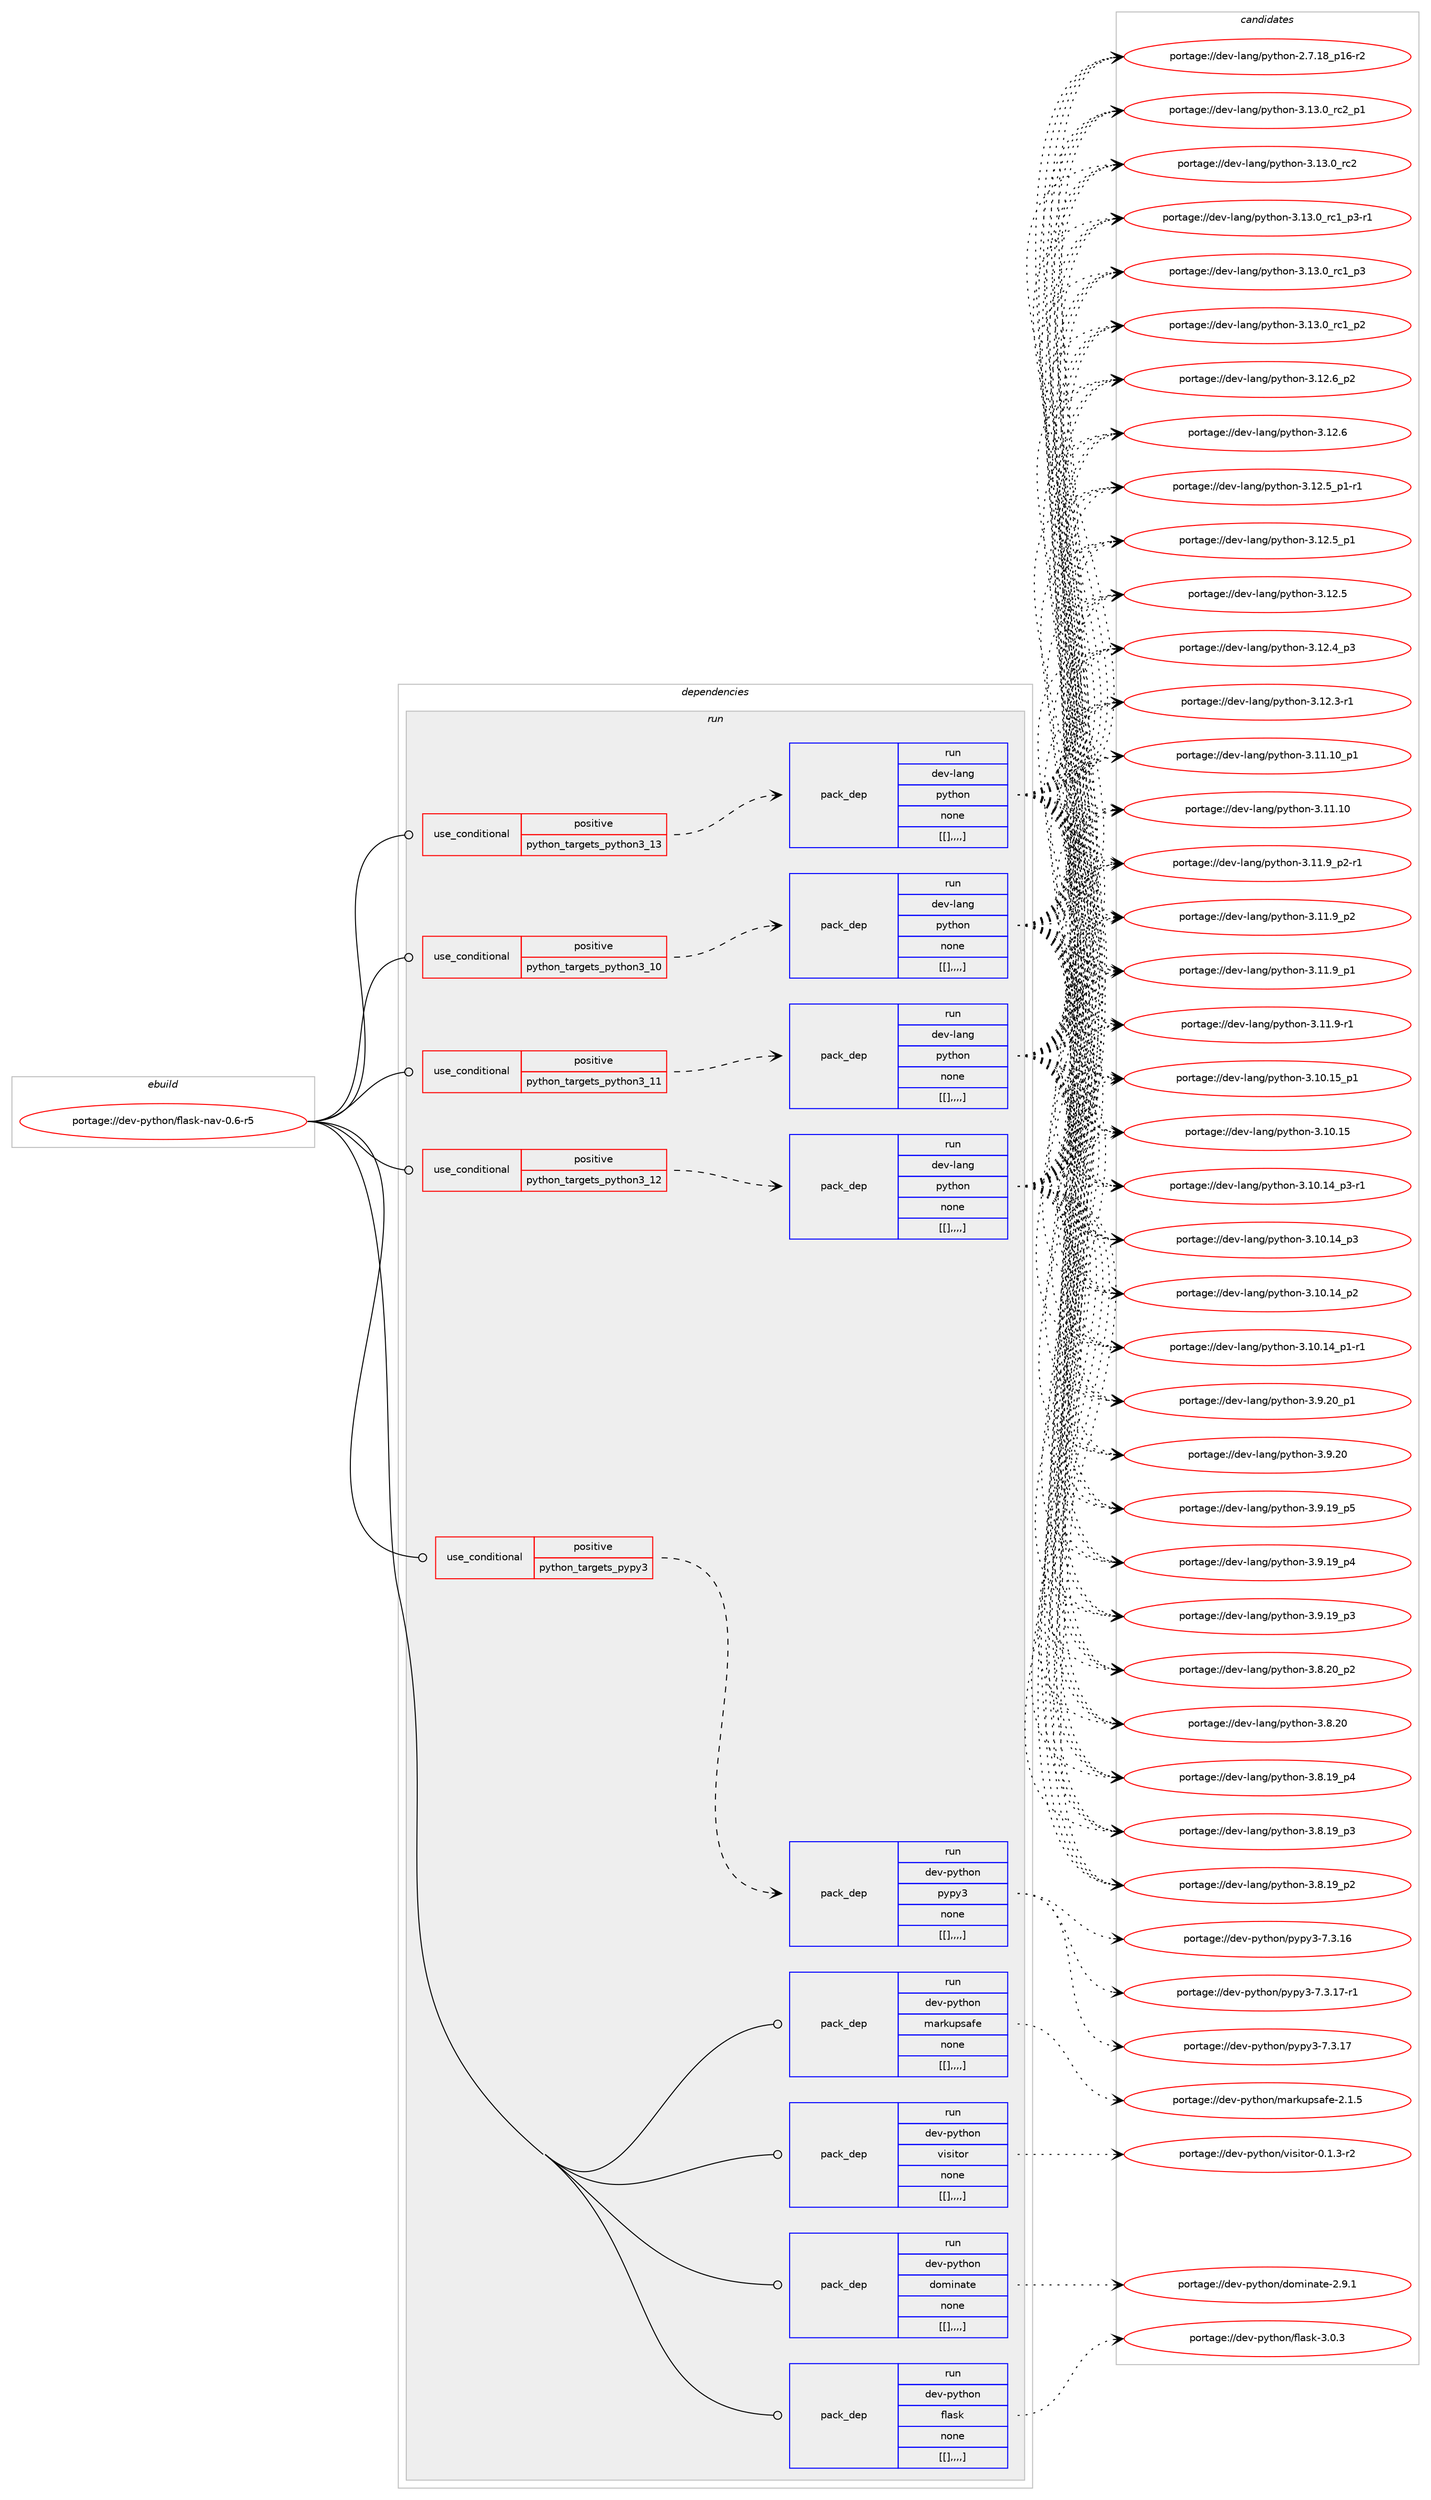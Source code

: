 digraph prolog {

# *************
# Graph options
# *************

newrank=true;
concentrate=true;
compound=true;
graph [rankdir=LR,fontname=Helvetica,fontsize=10,ranksep=1.5];#, ranksep=2.5, nodesep=0.2];
edge  [arrowhead=vee];
node  [fontname=Helvetica,fontsize=10];

# **********
# The ebuild
# **********

subgraph cluster_leftcol {
color=gray;
label=<<i>ebuild</i>>;
id [label="portage://dev-python/flask-nav-0.6-r5", color=red, width=4, href="../dev-python/flask-nav-0.6-r5.svg"];
}

# ****************
# The dependencies
# ****************

subgraph cluster_midcol {
color=gray;
label=<<i>dependencies</i>>;
subgraph cluster_compile {
fillcolor="#eeeeee";
style=filled;
label=<<i>compile</i>>;
}
subgraph cluster_compileandrun {
fillcolor="#eeeeee";
style=filled;
label=<<i>compile and run</i>>;
}
subgraph cluster_run {
fillcolor="#eeeeee";
style=filled;
label=<<i>run</i>>;
subgraph cond33978 {
dependency148206 [label=<<TABLE BORDER="0" CELLBORDER="1" CELLSPACING="0" CELLPADDING="4"><TR><TD ROWSPAN="3" CELLPADDING="10">use_conditional</TD></TR><TR><TD>positive</TD></TR><TR><TD>python_targets_pypy3</TD></TR></TABLE>>, shape=none, color=red];
subgraph pack113014 {
dependency148207 [label=<<TABLE BORDER="0" CELLBORDER="1" CELLSPACING="0" CELLPADDING="4" WIDTH="220"><TR><TD ROWSPAN="6" CELLPADDING="30">pack_dep</TD></TR><TR><TD WIDTH="110">run</TD></TR><TR><TD>dev-python</TD></TR><TR><TD>pypy3</TD></TR><TR><TD>none</TD></TR><TR><TD>[[],,,,]</TD></TR></TABLE>>, shape=none, color=blue];
}
dependency148206:e -> dependency148207:w [weight=20,style="dashed",arrowhead="vee"];
}
id:e -> dependency148206:w [weight=20,style="solid",arrowhead="odot"];
subgraph cond33979 {
dependency148208 [label=<<TABLE BORDER="0" CELLBORDER="1" CELLSPACING="0" CELLPADDING="4"><TR><TD ROWSPAN="3" CELLPADDING="10">use_conditional</TD></TR><TR><TD>positive</TD></TR><TR><TD>python_targets_python3_10</TD></TR></TABLE>>, shape=none, color=red];
subgraph pack113015 {
dependency148209 [label=<<TABLE BORDER="0" CELLBORDER="1" CELLSPACING="0" CELLPADDING="4" WIDTH="220"><TR><TD ROWSPAN="6" CELLPADDING="30">pack_dep</TD></TR><TR><TD WIDTH="110">run</TD></TR><TR><TD>dev-lang</TD></TR><TR><TD>python</TD></TR><TR><TD>none</TD></TR><TR><TD>[[],,,,]</TD></TR></TABLE>>, shape=none, color=blue];
}
dependency148208:e -> dependency148209:w [weight=20,style="dashed",arrowhead="vee"];
}
id:e -> dependency148208:w [weight=20,style="solid",arrowhead="odot"];
subgraph cond33980 {
dependency148210 [label=<<TABLE BORDER="0" CELLBORDER="1" CELLSPACING="0" CELLPADDING="4"><TR><TD ROWSPAN="3" CELLPADDING="10">use_conditional</TD></TR><TR><TD>positive</TD></TR><TR><TD>python_targets_python3_11</TD></TR></TABLE>>, shape=none, color=red];
subgraph pack113016 {
dependency148211 [label=<<TABLE BORDER="0" CELLBORDER="1" CELLSPACING="0" CELLPADDING="4" WIDTH="220"><TR><TD ROWSPAN="6" CELLPADDING="30">pack_dep</TD></TR><TR><TD WIDTH="110">run</TD></TR><TR><TD>dev-lang</TD></TR><TR><TD>python</TD></TR><TR><TD>none</TD></TR><TR><TD>[[],,,,]</TD></TR></TABLE>>, shape=none, color=blue];
}
dependency148210:e -> dependency148211:w [weight=20,style="dashed",arrowhead="vee"];
}
id:e -> dependency148210:w [weight=20,style="solid",arrowhead="odot"];
subgraph cond33981 {
dependency148212 [label=<<TABLE BORDER="0" CELLBORDER="1" CELLSPACING="0" CELLPADDING="4"><TR><TD ROWSPAN="3" CELLPADDING="10">use_conditional</TD></TR><TR><TD>positive</TD></TR><TR><TD>python_targets_python3_12</TD></TR></TABLE>>, shape=none, color=red];
subgraph pack113017 {
dependency148213 [label=<<TABLE BORDER="0" CELLBORDER="1" CELLSPACING="0" CELLPADDING="4" WIDTH="220"><TR><TD ROWSPAN="6" CELLPADDING="30">pack_dep</TD></TR><TR><TD WIDTH="110">run</TD></TR><TR><TD>dev-lang</TD></TR><TR><TD>python</TD></TR><TR><TD>none</TD></TR><TR><TD>[[],,,,]</TD></TR></TABLE>>, shape=none, color=blue];
}
dependency148212:e -> dependency148213:w [weight=20,style="dashed",arrowhead="vee"];
}
id:e -> dependency148212:w [weight=20,style="solid",arrowhead="odot"];
subgraph cond33982 {
dependency148214 [label=<<TABLE BORDER="0" CELLBORDER="1" CELLSPACING="0" CELLPADDING="4"><TR><TD ROWSPAN="3" CELLPADDING="10">use_conditional</TD></TR><TR><TD>positive</TD></TR><TR><TD>python_targets_python3_13</TD></TR></TABLE>>, shape=none, color=red];
subgraph pack113018 {
dependency148215 [label=<<TABLE BORDER="0" CELLBORDER="1" CELLSPACING="0" CELLPADDING="4" WIDTH="220"><TR><TD ROWSPAN="6" CELLPADDING="30">pack_dep</TD></TR><TR><TD WIDTH="110">run</TD></TR><TR><TD>dev-lang</TD></TR><TR><TD>python</TD></TR><TR><TD>none</TD></TR><TR><TD>[[],,,,]</TD></TR></TABLE>>, shape=none, color=blue];
}
dependency148214:e -> dependency148215:w [weight=20,style="dashed",arrowhead="vee"];
}
id:e -> dependency148214:w [weight=20,style="solid",arrowhead="odot"];
subgraph pack113019 {
dependency148216 [label=<<TABLE BORDER="0" CELLBORDER="1" CELLSPACING="0" CELLPADDING="4" WIDTH="220"><TR><TD ROWSPAN="6" CELLPADDING="30">pack_dep</TD></TR><TR><TD WIDTH="110">run</TD></TR><TR><TD>dev-python</TD></TR><TR><TD>dominate</TD></TR><TR><TD>none</TD></TR><TR><TD>[[],,,,]</TD></TR></TABLE>>, shape=none, color=blue];
}
id:e -> dependency148216:w [weight=20,style="solid",arrowhead="odot"];
subgraph pack113020 {
dependency148217 [label=<<TABLE BORDER="0" CELLBORDER="1" CELLSPACING="0" CELLPADDING="4" WIDTH="220"><TR><TD ROWSPAN="6" CELLPADDING="30">pack_dep</TD></TR><TR><TD WIDTH="110">run</TD></TR><TR><TD>dev-python</TD></TR><TR><TD>flask</TD></TR><TR><TD>none</TD></TR><TR><TD>[[],,,,]</TD></TR></TABLE>>, shape=none, color=blue];
}
id:e -> dependency148217:w [weight=20,style="solid",arrowhead="odot"];
subgraph pack113021 {
dependency148218 [label=<<TABLE BORDER="0" CELLBORDER="1" CELLSPACING="0" CELLPADDING="4" WIDTH="220"><TR><TD ROWSPAN="6" CELLPADDING="30">pack_dep</TD></TR><TR><TD WIDTH="110">run</TD></TR><TR><TD>dev-python</TD></TR><TR><TD>markupsafe</TD></TR><TR><TD>none</TD></TR><TR><TD>[[],,,,]</TD></TR></TABLE>>, shape=none, color=blue];
}
id:e -> dependency148218:w [weight=20,style="solid",arrowhead="odot"];
subgraph pack113022 {
dependency148219 [label=<<TABLE BORDER="0" CELLBORDER="1" CELLSPACING="0" CELLPADDING="4" WIDTH="220"><TR><TD ROWSPAN="6" CELLPADDING="30">pack_dep</TD></TR><TR><TD WIDTH="110">run</TD></TR><TR><TD>dev-python</TD></TR><TR><TD>visitor</TD></TR><TR><TD>none</TD></TR><TR><TD>[[],,,,]</TD></TR></TABLE>>, shape=none, color=blue];
}
id:e -> dependency148219:w [weight=20,style="solid",arrowhead="odot"];
}
}

# **************
# The candidates
# **************

subgraph cluster_choices {
rank=same;
color=gray;
label=<<i>candidates</i>>;

subgraph choice113014 {
color=black;
nodesep=1;
choice100101118451121211161041111104711212111212151455546514649554511449 [label="portage://dev-python/pypy3-7.3.17-r1", color=red, width=4,href="../dev-python/pypy3-7.3.17-r1.svg"];
choice10010111845112121116104111110471121211121215145554651464955 [label="portage://dev-python/pypy3-7.3.17", color=red, width=4,href="../dev-python/pypy3-7.3.17.svg"];
choice10010111845112121116104111110471121211121215145554651464954 [label="portage://dev-python/pypy3-7.3.16", color=red, width=4,href="../dev-python/pypy3-7.3.16.svg"];
dependency148207:e -> choice100101118451121211161041111104711212111212151455546514649554511449:w [style=dotted,weight="100"];
dependency148207:e -> choice10010111845112121116104111110471121211121215145554651464955:w [style=dotted,weight="100"];
dependency148207:e -> choice10010111845112121116104111110471121211121215145554651464954:w [style=dotted,weight="100"];
}
subgraph choice113015 {
color=black;
nodesep=1;
choice100101118451089711010347112121116104111110455146495146489511499509511249 [label="portage://dev-lang/python-3.13.0_rc2_p1", color=red, width=4,href="../dev-lang/python-3.13.0_rc2_p1.svg"];
choice10010111845108971101034711212111610411111045514649514648951149950 [label="portage://dev-lang/python-3.13.0_rc2", color=red, width=4,href="../dev-lang/python-3.13.0_rc2.svg"];
choice1001011184510897110103471121211161041111104551464951464895114994995112514511449 [label="portage://dev-lang/python-3.13.0_rc1_p3-r1", color=red, width=4,href="../dev-lang/python-3.13.0_rc1_p3-r1.svg"];
choice100101118451089711010347112121116104111110455146495146489511499499511251 [label="portage://dev-lang/python-3.13.0_rc1_p3", color=red, width=4,href="../dev-lang/python-3.13.0_rc1_p3.svg"];
choice100101118451089711010347112121116104111110455146495146489511499499511250 [label="portage://dev-lang/python-3.13.0_rc1_p2", color=red, width=4,href="../dev-lang/python-3.13.0_rc1_p2.svg"];
choice100101118451089711010347112121116104111110455146495046549511250 [label="portage://dev-lang/python-3.12.6_p2", color=red, width=4,href="../dev-lang/python-3.12.6_p2.svg"];
choice10010111845108971101034711212111610411111045514649504654 [label="portage://dev-lang/python-3.12.6", color=red, width=4,href="../dev-lang/python-3.12.6.svg"];
choice1001011184510897110103471121211161041111104551464950465395112494511449 [label="portage://dev-lang/python-3.12.5_p1-r1", color=red, width=4,href="../dev-lang/python-3.12.5_p1-r1.svg"];
choice100101118451089711010347112121116104111110455146495046539511249 [label="portage://dev-lang/python-3.12.5_p1", color=red, width=4,href="../dev-lang/python-3.12.5_p1.svg"];
choice10010111845108971101034711212111610411111045514649504653 [label="portage://dev-lang/python-3.12.5", color=red, width=4,href="../dev-lang/python-3.12.5.svg"];
choice100101118451089711010347112121116104111110455146495046529511251 [label="portage://dev-lang/python-3.12.4_p3", color=red, width=4,href="../dev-lang/python-3.12.4_p3.svg"];
choice100101118451089711010347112121116104111110455146495046514511449 [label="portage://dev-lang/python-3.12.3-r1", color=red, width=4,href="../dev-lang/python-3.12.3-r1.svg"];
choice10010111845108971101034711212111610411111045514649494649489511249 [label="portage://dev-lang/python-3.11.10_p1", color=red, width=4,href="../dev-lang/python-3.11.10_p1.svg"];
choice1001011184510897110103471121211161041111104551464949464948 [label="portage://dev-lang/python-3.11.10", color=red, width=4,href="../dev-lang/python-3.11.10.svg"];
choice1001011184510897110103471121211161041111104551464949465795112504511449 [label="portage://dev-lang/python-3.11.9_p2-r1", color=red, width=4,href="../dev-lang/python-3.11.9_p2-r1.svg"];
choice100101118451089711010347112121116104111110455146494946579511250 [label="portage://dev-lang/python-3.11.9_p2", color=red, width=4,href="../dev-lang/python-3.11.9_p2.svg"];
choice100101118451089711010347112121116104111110455146494946579511249 [label="portage://dev-lang/python-3.11.9_p1", color=red, width=4,href="../dev-lang/python-3.11.9_p1.svg"];
choice100101118451089711010347112121116104111110455146494946574511449 [label="portage://dev-lang/python-3.11.9-r1", color=red, width=4,href="../dev-lang/python-3.11.9-r1.svg"];
choice10010111845108971101034711212111610411111045514649484649539511249 [label="portage://dev-lang/python-3.10.15_p1", color=red, width=4,href="../dev-lang/python-3.10.15_p1.svg"];
choice1001011184510897110103471121211161041111104551464948464953 [label="portage://dev-lang/python-3.10.15", color=red, width=4,href="../dev-lang/python-3.10.15.svg"];
choice100101118451089711010347112121116104111110455146494846495295112514511449 [label="portage://dev-lang/python-3.10.14_p3-r1", color=red, width=4,href="../dev-lang/python-3.10.14_p3-r1.svg"];
choice10010111845108971101034711212111610411111045514649484649529511251 [label="portage://dev-lang/python-3.10.14_p3", color=red, width=4,href="../dev-lang/python-3.10.14_p3.svg"];
choice10010111845108971101034711212111610411111045514649484649529511250 [label="portage://dev-lang/python-3.10.14_p2", color=red, width=4,href="../dev-lang/python-3.10.14_p2.svg"];
choice100101118451089711010347112121116104111110455146494846495295112494511449 [label="portage://dev-lang/python-3.10.14_p1-r1", color=red, width=4,href="../dev-lang/python-3.10.14_p1-r1.svg"];
choice100101118451089711010347112121116104111110455146574650489511249 [label="portage://dev-lang/python-3.9.20_p1", color=red, width=4,href="../dev-lang/python-3.9.20_p1.svg"];
choice10010111845108971101034711212111610411111045514657465048 [label="portage://dev-lang/python-3.9.20", color=red, width=4,href="../dev-lang/python-3.9.20.svg"];
choice100101118451089711010347112121116104111110455146574649579511253 [label="portage://dev-lang/python-3.9.19_p5", color=red, width=4,href="../dev-lang/python-3.9.19_p5.svg"];
choice100101118451089711010347112121116104111110455146574649579511252 [label="portage://dev-lang/python-3.9.19_p4", color=red, width=4,href="../dev-lang/python-3.9.19_p4.svg"];
choice100101118451089711010347112121116104111110455146574649579511251 [label="portage://dev-lang/python-3.9.19_p3", color=red, width=4,href="../dev-lang/python-3.9.19_p3.svg"];
choice100101118451089711010347112121116104111110455146564650489511250 [label="portage://dev-lang/python-3.8.20_p2", color=red, width=4,href="../dev-lang/python-3.8.20_p2.svg"];
choice10010111845108971101034711212111610411111045514656465048 [label="portage://dev-lang/python-3.8.20", color=red, width=4,href="../dev-lang/python-3.8.20.svg"];
choice100101118451089711010347112121116104111110455146564649579511252 [label="portage://dev-lang/python-3.8.19_p4", color=red, width=4,href="../dev-lang/python-3.8.19_p4.svg"];
choice100101118451089711010347112121116104111110455146564649579511251 [label="portage://dev-lang/python-3.8.19_p3", color=red, width=4,href="../dev-lang/python-3.8.19_p3.svg"];
choice100101118451089711010347112121116104111110455146564649579511250 [label="portage://dev-lang/python-3.8.19_p2", color=red, width=4,href="../dev-lang/python-3.8.19_p2.svg"];
choice100101118451089711010347112121116104111110455046554649569511249544511450 [label="portage://dev-lang/python-2.7.18_p16-r2", color=red, width=4,href="../dev-lang/python-2.7.18_p16-r2.svg"];
dependency148209:e -> choice100101118451089711010347112121116104111110455146495146489511499509511249:w [style=dotted,weight="100"];
dependency148209:e -> choice10010111845108971101034711212111610411111045514649514648951149950:w [style=dotted,weight="100"];
dependency148209:e -> choice1001011184510897110103471121211161041111104551464951464895114994995112514511449:w [style=dotted,weight="100"];
dependency148209:e -> choice100101118451089711010347112121116104111110455146495146489511499499511251:w [style=dotted,weight="100"];
dependency148209:e -> choice100101118451089711010347112121116104111110455146495146489511499499511250:w [style=dotted,weight="100"];
dependency148209:e -> choice100101118451089711010347112121116104111110455146495046549511250:w [style=dotted,weight="100"];
dependency148209:e -> choice10010111845108971101034711212111610411111045514649504654:w [style=dotted,weight="100"];
dependency148209:e -> choice1001011184510897110103471121211161041111104551464950465395112494511449:w [style=dotted,weight="100"];
dependency148209:e -> choice100101118451089711010347112121116104111110455146495046539511249:w [style=dotted,weight="100"];
dependency148209:e -> choice10010111845108971101034711212111610411111045514649504653:w [style=dotted,weight="100"];
dependency148209:e -> choice100101118451089711010347112121116104111110455146495046529511251:w [style=dotted,weight="100"];
dependency148209:e -> choice100101118451089711010347112121116104111110455146495046514511449:w [style=dotted,weight="100"];
dependency148209:e -> choice10010111845108971101034711212111610411111045514649494649489511249:w [style=dotted,weight="100"];
dependency148209:e -> choice1001011184510897110103471121211161041111104551464949464948:w [style=dotted,weight="100"];
dependency148209:e -> choice1001011184510897110103471121211161041111104551464949465795112504511449:w [style=dotted,weight="100"];
dependency148209:e -> choice100101118451089711010347112121116104111110455146494946579511250:w [style=dotted,weight="100"];
dependency148209:e -> choice100101118451089711010347112121116104111110455146494946579511249:w [style=dotted,weight="100"];
dependency148209:e -> choice100101118451089711010347112121116104111110455146494946574511449:w [style=dotted,weight="100"];
dependency148209:e -> choice10010111845108971101034711212111610411111045514649484649539511249:w [style=dotted,weight="100"];
dependency148209:e -> choice1001011184510897110103471121211161041111104551464948464953:w [style=dotted,weight="100"];
dependency148209:e -> choice100101118451089711010347112121116104111110455146494846495295112514511449:w [style=dotted,weight="100"];
dependency148209:e -> choice10010111845108971101034711212111610411111045514649484649529511251:w [style=dotted,weight="100"];
dependency148209:e -> choice10010111845108971101034711212111610411111045514649484649529511250:w [style=dotted,weight="100"];
dependency148209:e -> choice100101118451089711010347112121116104111110455146494846495295112494511449:w [style=dotted,weight="100"];
dependency148209:e -> choice100101118451089711010347112121116104111110455146574650489511249:w [style=dotted,weight="100"];
dependency148209:e -> choice10010111845108971101034711212111610411111045514657465048:w [style=dotted,weight="100"];
dependency148209:e -> choice100101118451089711010347112121116104111110455146574649579511253:w [style=dotted,weight="100"];
dependency148209:e -> choice100101118451089711010347112121116104111110455146574649579511252:w [style=dotted,weight="100"];
dependency148209:e -> choice100101118451089711010347112121116104111110455146574649579511251:w [style=dotted,weight="100"];
dependency148209:e -> choice100101118451089711010347112121116104111110455146564650489511250:w [style=dotted,weight="100"];
dependency148209:e -> choice10010111845108971101034711212111610411111045514656465048:w [style=dotted,weight="100"];
dependency148209:e -> choice100101118451089711010347112121116104111110455146564649579511252:w [style=dotted,weight="100"];
dependency148209:e -> choice100101118451089711010347112121116104111110455146564649579511251:w [style=dotted,weight="100"];
dependency148209:e -> choice100101118451089711010347112121116104111110455146564649579511250:w [style=dotted,weight="100"];
dependency148209:e -> choice100101118451089711010347112121116104111110455046554649569511249544511450:w [style=dotted,weight="100"];
}
subgraph choice113016 {
color=black;
nodesep=1;
choice100101118451089711010347112121116104111110455146495146489511499509511249 [label="portage://dev-lang/python-3.13.0_rc2_p1", color=red, width=4,href="../dev-lang/python-3.13.0_rc2_p1.svg"];
choice10010111845108971101034711212111610411111045514649514648951149950 [label="portage://dev-lang/python-3.13.0_rc2", color=red, width=4,href="../dev-lang/python-3.13.0_rc2.svg"];
choice1001011184510897110103471121211161041111104551464951464895114994995112514511449 [label="portage://dev-lang/python-3.13.0_rc1_p3-r1", color=red, width=4,href="../dev-lang/python-3.13.0_rc1_p3-r1.svg"];
choice100101118451089711010347112121116104111110455146495146489511499499511251 [label="portage://dev-lang/python-3.13.0_rc1_p3", color=red, width=4,href="../dev-lang/python-3.13.0_rc1_p3.svg"];
choice100101118451089711010347112121116104111110455146495146489511499499511250 [label="portage://dev-lang/python-3.13.0_rc1_p2", color=red, width=4,href="../dev-lang/python-3.13.0_rc1_p2.svg"];
choice100101118451089711010347112121116104111110455146495046549511250 [label="portage://dev-lang/python-3.12.6_p2", color=red, width=4,href="../dev-lang/python-3.12.6_p2.svg"];
choice10010111845108971101034711212111610411111045514649504654 [label="portage://dev-lang/python-3.12.6", color=red, width=4,href="../dev-lang/python-3.12.6.svg"];
choice1001011184510897110103471121211161041111104551464950465395112494511449 [label="portage://dev-lang/python-3.12.5_p1-r1", color=red, width=4,href="../dev-lang/python-3.12.5_p1-r1.svg"];
choice100101118451089711010347112121116104111110455146495046539511249 [label="portage://dev-lang/python-3.12.5_p1", color=red, width=4,href="../dev-lang/python-3.12.5_p1.svg"];
choice10010111845108971101034711212111610411111045514649504653 [label="portage://dev-lang/python-3.12.5", color=red, width=4,href="../dev-lang/python-3.12.5.svg"];
choice100101118451089711010347112121116104111110455146495046529511251 [label="portage://dev-lang/python-3.12.4_p3", color=red, width=4,href="../dev-lang/python-3.12.4_p3.svg"];
choice100101118451089711010347112121116104111110455146495046514511449 [label="portage://dev-lang/python-3.12.3-r1", color=red, width=4,href="../dev-lang/python-3.12.3-r1.svg"];
choice10010111845108971101034711212111610411111045514649494649489511249 [label="portage://dev-lang/python-3.11.10_p1", color=red, width=4,href="../dev-lang/python-3.11.10_p1.svg"];
choice1001011184510897110103471121211161041111104551464949464948 [label="portage://dev-lang/python-3.11.10", color=red, width=4,href="../dev-lang/python-3.11.10.svg"];
choice1001011184510897110103471121211161041111104551464949465795112504511449 [label="portage://dev-lang/python-3.11.9_p2-r1", color=red, width=4,href="../dev-lang/python-3.11.9_p2-r1.svg"];
choice100101118451089711010347112121116104111110455146494946579511250 [label="portage://dev-lang/python-3.11.9_p2", color=red, width=4,href="../dev-lang/python-3.11.9_p2.svg"];
choice100101118451089711010347112121116104111110455146494946579511249 [label="portage://dev-lang/python-3.11.9_p1", color=red, width=4,href="../dev-lang/python-3.11.9_p1.svg"];
choice100101118451089711010347112121116104111110455146494946574511449 [label="portage://dev-lang/python-3.11.9-r1", color=red, width=4,href="../dev-lang/python-3.11.9-r1.svg"];
choice10010111845108971101034711212111610411111045514649484649539511249 [label="portage://dev-lang/python-3.10.15_p1", color=red, width=4,href="../dev-lang/python-3.10.15_p1.svg"];
choice1001011184510897110103471121211161041111104551464948464953 [label="portage://dev-lang/python-3.10.15", color=red, width=4,href="../dev-lang/python-3.10.15.svg"];
choice100101118451089711010347112121116104111110455146494846495295112514511449 [label="portage://dev-lang/python-3.10.14_p3-r1", color=red, width=4,href="../dev-lang/python-3.10.14_p3-r1.svg"];
choice10010111845108971101034711212111610411111045514649484649529511251 [label="portage://dev-lang/python-3.10.14_p3", color=red, width=4,href="../dev-lang/python-3.10.14_p3.svg"];
choice10010111845108971101034711212111610411111045514649484649529511250 [label="portage://dev-lang/python-3.10.14_p2", color=red, width=4,href="../dev-lang/python-3.10.14_p2.svg"];
choice100101118451089711010347112121116104111110455146494846495295112494511449 [label="portage://dev-lang/python-3.10.14_p1-r1", color=red, width=4,href="../dev-lang/python-3.10.14_p1-r1.svg"];
choice100101118451089711010347112121116104111110455146574650489511249 [label="portage://dev-lang/python-3.9.20_p1", color=red, width=4,href="../dev-lang/python-3.9.20_p1.svg"];
choice10010111845108971101034711212111610411111045514657465048 [label="portage://dev-lang/python-3.9.20", color=red, width=4,href="../dev-lang/python-3.9.20.svg"];
choice100101118451089711010347112121116104111110455146574649579511253 [label="portage://dev-lang/python-3.9.19_p5", color=red, width=4,href="../dev-lang/python-3.9.19_p5.svg"];
choice100101118451089711010347112121116104111110455146574649579511252 [label="portage://dev-lang/python-3.9.19_p4", color=red, width=4,href="../dev-lang/python-3.9.19_p4.svg"];
choice100101118451089711010347112121116104111110455146574649579511251 [label="portage://dev-lang/python-3.9.19_p3", color=red, width=4,href="../dev-lang/python-3.9.19_p3.svg"];
choice100101118451089711010347112121116104111110455146564650489511250 [label="portage://dev-lang/python-3.8.20_p2", color=red, width=4,href="../dev-lang/python-3.8.20_p2.svg"];
choice10010111845108971101034711212111610411111045514656465048 [label="portage://dev-lang/python-3.8.20", color=red, width=4,href="../dev-lang/python-3.8.20.svg"];
choice100101118451089711010347112121116104111110455146564649579511252 [label="portage://dev-lang/python-3.8.19_p4", color=red, width=4,href="../dev-lang/python-3.8.19_p4.svg"];
choice100101118451089711010347112121116104111110455146564649579511251 [label="portage://dev-lang/python-3.8.19_p3", color=red, width=4,href="../dev-lang/python-3.8.19_p3.svg"];
choice100101118451089711010347112121116104111110455146564649579511250 [label="portage://dev-lang/python-3.8.19_p2", color=red, width=4,href="../dev-lang/python-3.8.19_p2.svg"];
choice100101118451089711010347112121116104111110455046554649569511249544511450 [label="portage://dev-lang/python-2.7.18_p16-r2", color=red, width=4,href="../dev-lang/python-2.7.18_p16-r2.svg"];
dependency148211:e -> choice100101118451089711010347112121116104111110455146495146489511499509511249:w [style=dotted,weight="100"];
dependency148211:e -> choice10010111845108971101034711212111610411111045514649514648951149950:w [style=dotted,weight="100"];
dependency148211:e -> choice1001011184510897110103471121211161041111104551464951464895114994995112514511449:w [style=dotted,weight="100"];
dependency148211:e -> choice100101118451089711010347112121116104111110455146495146489511499499511251:w [style=dotted,weight="100"];
dependency148211:e -> choice100101118451089711010347112121116104111110455146495146489511499499511250:w [style=dotted,weight="100"];
dependency148211:e -> choice100101118451089711010347112121116104111110455146495046549511250:w [style=dotted,weight="100"];
dependency148211:e -> choice10010111845108971101034711212111610411111045514649504654:w [style=dotted,weight="100"];
dependency148211:e -> choice1001011184510897110103471121211161041111104551464950465395112494511449:w [style=dotted,weight="100"];
dependency148211:e -> choice100101118451089711010347112121116104111110455146495046539511249:w [style=dotted,weight="100"];
dependency148211:e -> choice10010111845108971101034711212111610411111045514649504653:w [style=dotted,weight="100"];
dependency148211:e -> choice100101118451089711010347112121116104111110455146495046529511251:w [style=dotted,weight="100"];
dependency148211:e -> choice100101118451089711010347112121116104111110455146495046514511449:w [style=dotted,weight="100"];
dependency148211:e -> choice10010111845108971101034711212111610411111045514649494649489511249:w [style=dotted,weight="100"];
dependency148211:e -> choice1001011184510897110103471121211161041111104551464949464948:w [style=dotted,weight="100"];
dependency148211:e -> choice1001011184510897110103471121211161041111104551464949465795112504511449:w [style=dotted,weight="100"];
dependency148211:e -> choice100101118451089711010347112121116104111110455146494946579511250:w [style=dotted,weight="100"];
dependency148211:e -> choice100101118451089711010347112121116104111110455146494946579511249:w [style=dotted,weight="100"];
dependency148211:e -> choice100101118451089711010347112121116104111110455146494946574511449:w [style=dotted,weight="100"];
dependency148211:e -> choice10010111845108971101034711212111610411111045514649484649539511249:w [style=dotted,weight="100"];
dependency148211:e -> choice1001011184510897110103471121211161041111104551464948464953:w [style=dotted,weight="100"];
dependency148211:e -> choice100101118451089711010347112121116104111110455146494846495295112514511449:w [style=dotted,weight="100"];
dependency148211:e -> choice10010111845108971101034711212111610411111045514649484649529511251:w [style=dotted,weight="100"];
dependency148211:e -> choice10010111845108971101034711212111610411111045514649484649529511250:w [style=dotted,weight="100"];
dependency148211:e -> choice100101118451089711010347112121116104111110455146494846495295112494511449:w [style=dotted,weight="100"];
dependency148211:e -> choice100101118451089711010347112121116104111110455146574650489511249:w [style=dotted,weight="100"];
dependency148211:e -> choice10010111845108971101034711212111610411111045514657465048:w [style=dotted,weight="100"];
dependency148211:e -> choice100101118451089711010347112121116104111110455146574649579511253:w [style=dotted,weight="100"];
dependency148211:e -> choice100101118451089711010347112121116104111110455146574649579511252:w [style=dotted,weight="100"];
dependency148211:e -> choice100101118451089711010347112121116104111110455146574649579511251:w [style=dotted,weight="100"];
dependency148211:e -> choice100101118451089711010347112121116104111110455146564650489511250:w [style=dotted,weight="100"];
dependency148211:e -> choice10010111845108971101034711212111610411111045514656465048:w [style=dotted,weight="100"];
dependency148211:e -> choice100101118451089711010347112121116104111110455146564649579511252:w [style=dotted,weight="100"];
dependency148211:e -> choice100101118451089711010347112121116104111110455146564649579511251:w [style=dotted,weight="100"];
dependency148211:e -> choice100101118451089711010347112121116104111110455146564649579511250:w [style=dotted,weight="100"];
dependency148211:e -> choice100101118451089711010347112121116104111110455046554649569511249544511450:w [style=dotted,weight="100"];
}
subgraph choice113017 {
color=black;
nodesep=1;
choice100101118451089711010347112121116104111110455146495146489511499509511249 [label="portage://dev-lang/python-3.13.0_rc2_p1", color=red, width=4,href="../dev-lang/python-3.13.0_rc2_p1.svg"];
choice10010111845108971101034711212111610411111045514649514648951149950 [label="portage://dev-lang/python-3.13.0_rc2", color=red, width=4,href="../dev-lang/python-3.13.0_rc2.svg"];
choice1001011184510897110103471121211161041111104551464951464895114994995112514511449 [label="portage://dev-lang/python-3.13.0_rc1_p3-r1", color=red, width=4,href="../dev-lang/python-3.13.0_rc1_p3-r1.svg"];
choice100101118451089711010347112121116104111110455146495146489511499499511251 [label="portage://dev-lang/python-3.13.0_rc1_p3", color=red, width=4,href="../dev-lang/python-3.13.0_rc1_p3.svg"];
choice100101118451089711010347112121116104111110455146495146489511499499511250 [label="portage://dev-lang/python-3.13.0_rc1_p2", color=red, width=4,href="../dev-lang/python-3.13.0_rc1_p2.svg"];
choice100101118451089711010347112121116104111110455146495046549511250 [label="portage://dev-lang/python-3.12.6_p2", color=red, width=4,href="../dev-lang/python-3.12.6_p2.svg"];
choice10010111845108971101034711212111610411111045514649504654 [label="portage://dev-lang/python-3.12.6", color=red, width=4,href="../dev-lang/python-3.12.6.svg"];
choice1001011184510897110103471121211161041111104551464950465395112494511449 [label="portage://dev-lang/python-3.12.5_p1-r1", color=red, width=4,href="../dev-lang/python-3.12.5_p1-r1.svg"];
choice100101118451089711010347112121116104111110455146495046539511249 [label="portage://dev-lang/python-3.12.5_p1", color=red, width=4,href="../dev-lang/python-3.12.5_p1.svg"];
choice10010111845108971101034711212111610411111045514649504653 [label="portage://dev-lang/python-3.12.5", color=red, width=4,href="../dev-lang/python-3.12.5.svg"];
choice100101118451089711010347112121116104111110455146495046529511251 [label="portage://dev-lang/python-3.12.4_p3", color=red, width=4,href="../dev-lang/python-3.12.4_p3.svg"];
choice100101118451089711010347112121116104111110455146495046514511449 [label="portage://dev-lang/python-3.12.3-r1", color=red, width=4,href="../dev-lang/python-3.12.3-r1.svg"];
choice10010111845108971101034711212111610411111045514649494649489511249 [label="portage://dev-lang/python-3.11.10_p1", color=red, width=4,href="../dev-lang/python-3.11.10_p1.svg"];
choice1001011184510897110103471121211161041111104551464949464948 [label="portage://dev-lang/python-3.11.10", color=red, width=4,href="../dev-lang/python-3.11.10.svg"];
choice1001011184510897110103471121211161041111104551464949465795112504511449 [label="portage://dev-lang/python-3.11.9_p2-r1", color=red, width=4,href="../dev-lang/python-3.11.9_p2-r1.svg"];
choice100101118451089711010347112121116104111110455146494946579511250 [label="portage://dev-lang/python-3.11.9_p2", color=red, width=4,href="../dev-lang/python-3.11.9_p2.svg"];
choice100101118451089711010347112121116104111110455146494946579511249 [label="portage://dev-lang/python-3.11.9_p1", color=red, width=4,href="../dev-lang/python-3.11.9_p1.svg"];
choice100101118451089711010347112121116104111110455146494946574511449 [label="portage://dev-lang/python-3.11.9-r1", color=red, width=4,href="../dev-lang/python-3.11.9-r1.svg"];
choice10010111845108971101034711212111610411111045514649484649539511249 [label="portage://dev-lang/python-3.10.15_p1", color=red, width=4,href="../dev-lang/python-3.10.15_p1.svg"];
choice1001011184510897110103471121211161041111104551464948464953 [label="portage://dev-lang/python-3.10.15", color=red, width=4,href="../dev-lang/python-3.10.15.svg"];
choice100101118451089711010347112121116104111110455146494846495295112514511449 [label="portage://dev-lang/python-3.10.14_p3-r1", color=red, width=4,href="../dev-lang/python-3.10.14_p3-r1.svg"];
choice10010111845108971101034711212111610411111045514649484649529511251 [label="portage://dev-lang/python-3.10.14_p3", color=red, width=4,href="../dev-lang/python-3.10.14_p3.svg"];
choice10010111845108971101034711212111610411111045514649484649529511250 [label="portage://dev-lang/python-3.10.14_p2", color=red, width=4,href="../dev-lang/python-3.10.14_p2.svg"];
choice100101118451089711010347112121116104111110455146494846495295112494511449 [label="portage://dev-lang/python-3.10.14_p1-r1", color=red, width=4,href="../dev-lang/python-3.10.14_p1-r1.svg"];
choice100101118451089711010347112121116104111110455146574650489511249 [label="portage://dev-lang/python-3.9.20_p1", color=red, width=4,href="../dev-lang/python-3.9.20_p1.svg"];
choice10010111845108971101034711212111610411111045514657465048 [label="portage://dev-lang/python-3.9.20", color=red, width=4,href="../dev-lang/python-3.9.20.svg"];
choice100101118451089711010347112121116104111110455146574649579511253 [label="portage://dev-lang/python-3.9.19_p5", color=red, width=4,href="../dev-lang/python-3.9.19_p5.svg"];
choice100101118451089711010347112121116104111110455146574649579511252 [label="portage://dev-lang/python-3.9.19_p4", color=red, width=4,href="../dev-lang/python-3.9.19_p4.svg"];
choice100101118451089711010347112121116104111110455146574649579511251 [label="portage://dev-lang/python-3.9.19_p3", color=red, width=4,href="../dev-lang/python-3.9.19_p3.svg"];
choice100101118451089711010347112121116104111110455146564650489511250 [label="portage://dev-lang/python-3.8.20_p2", color=red, width=4,href="../dev-lang/python-3.8.20_p2.svg"];
choice10010111845108971101034711212111610411111045514656465048 [label="portage://dev-lang/python-3.8.20", color=red, width=4,href="../dev-lang/python-3.8.20.svg"];
choice100101118451089711010347112121116104111110455146564649579511252 [label="portage://dev-lang/python-3.8.19_p4", color=red, width=4,href="../dev-lang/python-3.8.19_p4.svg"];
choice100101118451089711010347112121116104111110455146564649579511251 [label="portage://dev-lang/python-3.8.19_p3", color=red, width=4,href="../dev-lang/python-3.8.19_p3.svg"];
choice100101118451089711010347112121116104111110455146564649579511250 [label="portage://dev-lang/python-3.8.19_p2", color=red, width=4,href="../dev-lang/python-3.8.19_p2.svg"];
choice100101118451089711010347112121116104111110455046554649569511249544511450 [label="portage://dev-lang/python-2.7.18_p16-r2", color=red, width=4,href="../dev-lang/python-2.7.18_p16-r2.svg"];
dependency148213:e -> choice100101118451089711010347112121116104111110455146495146489511499509511249:w [style=dotted,weight="100"];
dependency148213:e -> choice10010111845108971101034711212111610411111045514649514648951149950:w [style=dotted,weight="100"];
dependency148213:e -> choice1001011184510897110103471121211161041111104551464951464895114994995112514511449:w [style=dotted,weight="100"];
dependency148213:e -> choice100101118451089711010347112121116104111110455146495146489511499499511251:w [style=dotted,weight="100"];
dependency148213:e -> choice100101118451089711010347112121116104111110455146495146489511499499511250:w [style=dotted,weight="100"];
dependency148213:e -> choice100101118451089711010347112121116104111110455146495046549511250:w [style=dotted,weight="100"];
dependency148213:e -> choice10010111845108971101034711212111610411111045514649504654:w [style=dotted,weight="100"];
dependency148213:e -> choice1001011184510897110103471121211161041111104551464950465395112494511449:w [style=dotted,weight="100"];
dependency148213:e -> choice100101118451089711010347112121116104111110455146495046539511249:w [style=dotted,weight="100"];
dependency148213:e -> choice10010111845108971101034711212111610411111045514649504653:w [style=dotted,weight="100"];
dependency148213:e -> choice100101118451089711010347112121116104111110455146495046529511251:w [style=dotted,weight="100"];
dependency148213:e -> choice100101118451089711010347112121116104111110455146495046514511449:w [style=dotted,weight="100"];
dependency148213:e -> choice10010111845108971101034711212111610411111045514649494649489511249:w [style=dotted,weight="100"];
dependency148213:e -> choice1001011184510897110103471121211161041111104551464949464948:w [style=dotted,weight="100"];
dependency148213:e -> choice1001011184510897110103471121211161041111104551464949465795112504511449:w [style=dotted,weight="100"];
dependency148213:e -> choice100101118451089711010347112121116104111110455146494946579511250:w [style=dotted,weight="100"];
dependency148213:e -> choice100101118451089711010347112121116104111110455146494946579511249:w [style=dotted,weight="100"];
dependency148213:e -> choice100101118451089711010347112121116104111110455146494946574511449:w [style=dotted,weight="100"];
dependency148213:e -> choice10010111845108971101034711212111610411111045514649484649539511249:w [style=dotted,weight="100"];
dependency148213:e -> choice1001011184510897110103471121211161041111104551464948464953:w [style=dotted,weight="100"];
dependency148213:e -> choice100101118451089711010347112121116104111110455146494846495295112514511449:w [style=dotted,weight="100"];
dependency148213:e -> choice10010111845108971101034711212111610411111045514649484649529511251:w [style=dotted,weight="100"];
dependency148213:e -> choice10010111845108971101034711212111610411111045514649484649529511250:w [style=dotted,weight="100"];
dependency148213:e -> choice100101118451089711010347112121116104111110455146494846495295112494511449:w [style=dotted,weight="100"];
dependency148213:e -> choice100101118451089711010347112121116104111110455146574650489511249:w [style=dotted,weight="100"];
dependency148213:e -> choice10010111845108971101034711212111610411111045514657465048:w [style=dotted,weight="100"];
dependency148213:e -> choice100101118451089711010347112121116104111110455146574649579511253:w [style=dotted,weight="100"];
dependency148213:e -> choice100101118451089711010347112121116104111110455146574649579511252:w [style=dotted,weight="100"];
dependency148213:e -> choice100101118451089711010347112121116104111110455146574649579511251:w [style=dotted,weight="100"];
dependency148213:e -> choice100101118451089711010347112121116104111110455146564650489511250:w [style=dotted,weight="100"];
dependency148213:e -> choice10010111845108971101034711212111610411111045514656465048:w [style=dotted,weight="100"];
dependency148213:e -> choice100101118451089711010347112121116104111110455146564649579511252:w [style=dotted,weight="100"];
dependency148213:e -> choice100101118451089711010347112121116104111110455146564649579511251:w [style=dotted,weight="100"];
dependency148213:e -> choice100101118451089711010347112121116104111110455146564649579511250:w [style=dotted,weight="100"];
dependency148213:e -> choice100101118451089711010347112121116104111110455046554649569511249544511450:w [style=dotted,weight="100"];
}
subgraph choice113018 {
color=black;
nodesep=1;
choice100101118451089711010347112121116104111110455146495146489511499509511249 [label="portage://dev-lang/python-3.13.0_rc2_p1", color=red, width=4,href="../dev-lang/python-3.13.0_rc2_p1.svg"];
choice10010111845108971101034711212111610411111045514649514648951149950 [label="portage://dev-lang/python-3.13.0_rc2", color=red, width=4,href="../dev-lang/python-3.13.0_rc2.svg"];
choice1001011184510897110103471121211161041111104551464951464895114994995112514511449 [label="portage://dev-lang/python-3.13.0_rc1_p3-r1", color=red, width=4,href="../dev-lang/python-3.13.0_rc1_p3-r1.svg"];
choice100101118451089711010347112121116104111110455146495146489511499499511251 [label="portage://dev-lang/python-3.13.0_rc1_p3", color=red, width=4,href="../dev-lang/python-3.13.0_rc1_p3.svg"];
choice100101118451089711010347112121116104111110455146495146489511499499511250 [label="portage://dev-lang/python-3.13.0_rc1_p2", color=red, width=4,href="../dev-lang/python-3.13.0_rc1_p2.svg"];
choice100101118451089711010347112121116104111110455146495046549511250 [label="portage://dev-lang/python-3.12.6_p2", color=red, width=4,href="../dev-lang/python-3.12.6_p2.svg"];
choice10010111845108971101034711212111610411111045514649504654 [label="portage://dev-lang/python-3.12.6", color=red, width=4,href="../dev-lang/python-3.12.6.svg"];
choice1001011184510897110103471121211161041111104551464950465395112494511449 [label="portage://dev-lang/python-3.12.5_p1-r1", color=red, width=4,href="../dev-lang/python-3.12.5_p1-r1.svg"];
choice100101118451089711010347112121116104111110455146495046539511249 [label="portage://dev-lang/python-3.12.5_p1", color=red, width=4,href="../dev-lang/python-3.12.5_p1.svg"];
choice10010111845108971101034711212111610411111045514649504653 [label="portage://dev-lang/python-3.12.5", color=red, width=4,href="../dev-lang/python-3.12.5.svg"];
choice100101118451089711010347112121116104111110455146495046529511251 [label="portage://dev-lang/python-3.12.4_p3", color=red, width=4,href="../dev-lang/python-3.12.4_p3.svg"];
choice100101118451089711010347112121116104111110455146495046514511449 [label="portage://dev-lang/python-3.12.3-r1", color=red, width=4,href="../dev-lang/python-3.12.3-r1.svg"];
choice10010111845108971101034711212111610411111045514649494649489511249 [label="portage://dev-lang/python-3.11.10_p1", color=red, width=4,href="../dev-lang/python-3.11.10_p1.svg"];
choice1001011184510897110103471121211161041111104551464949464948 [label="portage://dev-lang/python-3.11.10", color=red, width=4,href="../dev-lang/python-3.11.10.svg"];
choice1001011184510897110103471121211161041111104551464949465795112504511449 [label="portage://dev-lang/python-3.11.9_p2-r1", color=red, width=4,href="../dev-lang/python-3.11.9_p2-r1.svg"];
choice100101118451089711010347112121116104111110455146494946579511250 [label="portage://dev-lang/python-3.11.9_p2", color=red, width=4,href="../dev-lang/python-3.11.9_p2.svg"];
choice100101118451089711010347112121116104111110455146494946579511249 [label="portage://dev-lang/python-3.11.9_p1", color=red, width=4,href="../dev-lang/python-3.11.9_p1.svg"];
choice100101118451089711010347112121116104111110455146494946574511449 [label="portage://dev-lang/python-3.11.9-r1", color=red, width=4,href="../dev-lang/python-3.11.9-r1.svg"];
choice10010111845108971101034711212111610411111045514649484649539511249 [label="portage://dev-lang/python-3.10.15_p1", color=red, width=4,href="../dev-lang/python-3.10.15_p1.svg"];
choice1001011184510897110103471121211161041111104551464948464953 [label="portage://dev-lang/python-3.10.15", color=red, width=4,href="../dev-lang/python-3.10.15.svg"];
choice100101118451089711010347112121116104111110455146494846495295112514511449 [label="portage://dev-lang/python-3.10.14_p3-r1", color=red, width=4,href="../dev-lang/python-3.10.14_p3-r1.svg"];
choice10010111845108971101034711212111610411111045514649484649529511251 [label="portage://dev-lang/python-3.10.14_p3", color=red, width=4,href="../dev-lang/python-3.10.14_p3.svg"];
choice10010111845108971101034711212111610411111045514649484649529511250 [label="portage://dev-lang/python-3.10.14_p2", color=red, width=4,href="../dev-lang/python-3.10.14_p2.svg"];
choice100101118451089711010347112121116104111110455146494846495295112494511449 [label="portage://dev-lang/python-3.10.14_p1-r1", color=red, width=4,href="../dev-lang/python-3.10.14_p1-r1.svg"];
choice100101118451089711010347112121116104111110455146574650489511249 [label="portage://dev-lang/python-3.9.20_p1", color=red, width=4,href="../dev-lang/python-3.9.20_p1.svg"];
choice10010111845108971101034711212111610411111045514657465048 [label="portage://dev-lang/python-3.9.20", color=red, width=4,href="../dev-lang/python-3.9.20.svg"];
choice100101118451089711010347112121116104111110455146574649579511253 [label="portage://dev-lang/python-3.9.19_p5", color=red, width=4,href="../dev-lang/python-3.9.19_p5.svg"];
choice100101118451089711010347112121116104111110455146574649579511252 [label="portage://dev-lang/python-3.9.19_p4", color=red, width=4,href="../dev-lang/python-3.9.19_p4.svg"];
choice100101118451089711010347112121116104111110455146574649579511251 [label="portage://dev-lang/python-3.9.19_p3", color=red, width=4,href="../dev-lang/python-3.9.19_p3.svg"];
choice100101118451089711010347112121116104111110455146564650489511250 [label="portage://dev-lang/python-3.8.20_p2", color=red, width=4,href="../dev-lang/python-3.8.20_p2.svg"];
choice10010111845108971101034711212111610411111045514656465048 [label="portage://dev-lang/python-3.8.20", color=red, width=4,href="../dev-lang/python-3.8.20.svg"];
choice100101118451089711010347112121116104111110455146564649579511252 [label="portage://dev-lang/python-3.8.19_p4", color=red, width=4,href="../dev-lang/python-3.8.19_p4.svg"];
choice100101118451089711010347112121116104111110455146564649579511251 [label="portage://dev-lang/python-3.8.19_p3", color=red, width=4,href="../dev-lang/python-3.8.19_p3.svg"];
choice100101118451089711010347112121116104111110455146564649579511250 [label="portage://dev-lang/python-3.8.19_p2", color=red, width=4,href="../dev-lang/python-3.8.19_p2.svg"];
choice100101118451089711010347112121116104111110455046554649569511249544511450 [label="portage://dev-lang/python-2.7.18_p16-r2", color=red, width=4,href="../dev-lang/python-2.7.18_p16-r2.svg"];
dependency148215:e -> choice100101118451089711010347112121116104111110455146495146489511499509511249:w [style=dotted,weight="100"];
dependency148215:e -> choice10010111845108971101034711212111610411111045514649514648951149950:w [style=dotted,weight="100"];
dependency148215:e -> choice1001011184510897110103471121211161041111104551464951464895114994995112514511449:w [style=dotted,weight="100"];
dependency148215:e -> choice100101118451089711010347112121116104111110455146495146489511499499511251:w [style=dotted,weight="100"];
dependency148215:e -> choice100101118451089711010347112121116104111110455146495146489511499499511250:w [style=dotted,weight="100"];
dependency148215:e -> choice100101118451089711010347112121116104111110455146495046549511250:w [style=dotted,weight="100"];
dependency148215:e -> choice10010111845108971101034711212111610411111045514649504654:w [style=dotted,weight="100"];
dependency148215:e -> choice1001011184510897110103471121211161041111104551464950465395112494511449:w [style=dotted,weight="100"];
dependency148215:e -> choice100101118451089711010347112121116104111110455146495046539511249:w [style=dotted,weight="100"];
dependency148215:e -> choice10010111845108971101034711212111610411111045514649504653:w [style=dotted,weight="100"];
dependency148215:e -> choice100101118451089711010347112121116104111110455146495046529511251:w [style=dotted,weight="100"];
dependency148215:e -> choice100101118451089711010347112121116104111110455146495046514511449:w [style=dotted,weight="100"];
dependency148215:e -> choice10010111845108971101034711212111610411111045514649494649489511249:w [style=dotted,weight="100"];
dependency148215:e -> choice1001011184510897110103471121211161041111104551464949464948:w [style=dotted,weight="100"];
dependency148215:e -> choice1001011184510897110103471121211161041111104551464949465795112504511449:w [style=dotted,weight="100"];
dependency148215:e -> choice100101118451089711010347112121116104111110455146494946579511250:w [style=dotted,weight="100"];
dependency148215:e -> choice100101118451089711010347112121116104111110455146494946579511249:w [style=dotted,weight="100"];
dependency148215:e -> choice100101118451089711010347112121116104111110455146494946574511449:w [style=dotted,weight="100"];
dependency148215:e -> choice10010111845108971101034711212111610411111045514649484649539511249:w [style=dotted,weight="100"];
dependency148215:e -> choice1001011184510897110103471121211161041111104551464948464953:w [style=dotted,weight="100"];
dependency148215:e -> choice100101118451089711010347112121116104111110455146494846495295112514511449:w [style=dotted,weight="100"];
dependency148215:e -> choice10010111845108971101034711212111610411111045514649484649529511251:w [style=dotted,weight="100"];
dependency148215:e -> choice10010111845108971101034711212111610411111045514649484649529511250:w [style=dotted,weight="100"];
dependency148215:e -> choice100101118451089711010347112121116104111110455146494846495295112494511449:w [style=dotted,weight="100"];
dependency148215:e -> choice100101118451089711010347112121116104111110455146574650489511249:w [style=dotted,weight="100"];
dependency148215:e -> choice10010111845108971101034711212111610411111045514657465048:w [style=dotted,weight="100"];
dependency148215:e -> choice100101118451089711010347112121116104111110455146574649579511253:w [style=dotted,weight="100"];
dependency148215:e -> choice100101118451089711010347112121116104111110455146574649579511252:w [style=dotted,weight="100"];
dependency148215:e -> choice100101118451089711010347112121116104111110455146574649579511251:w [style=dotted,weight="100"];
dependency148215:e -> choice100101118451089711010347112121116104111110455146564650489511250:w [style=dotted,weight="100"];
dependency148215:e -> choice10010111845108971101034711212111610411111045514656465048:w [style=dotted,weight="100"];
dependency148215:e -> choice100101118451089711010347112121116104111110455146564649579511252:w [style=dotted,weight="100"];
dependency148215:e -> choice100101118451089711010347112121116104111110455146564649579511251:w [style=dotted,weight="100"];
dependency148215:e -> choice100101118451089711010347112121116104111110455146564649579511250:w [style=dotted,weight="100"];
dependency148215:e -> choice100101118451089711010347112121116104111110455046554649569511249544511450:w [style=dotted,weight="100"];
}
subgraph choice113019 {
color=black;
nodesep=1;
choice100101118451121211161041111104710011110910511097116101455046574649 [label="portage://dev-python/dominate-2.9.1", color=red, width=4,href="../dev-python/dominate-2.9.1.svg"];
dependency148216:e -> choice100101118451121211161041111104710011110910511097116101455046574649:w [style=dotted,weight="100"];
}
subgraph choice113020 {
color=black;
nodesep=1;
choice100101118451121211161041111104710210897115107455146484651 [label="portage://dev-python/flask-3.0.3", color=red, width=4,href="../dev-python/flask-3.0.3.svg"];
dependency148217:e -> choice100101118451121211161041111104710210897115107455146484651:w [style=dotted,weight="100"];
}
subgraph choice113021 {
color=black;
nodesep=1;
choice10010111845112121116104111110471099711410711711211597102101455046494653 [label="portage://dev-python/markupsafe-2.1.5", color=red, width=4,href="../dev-python/markupsafe-2.1.5.svg"];
dependency148218:e -> choice10010111845112121116104111110471099711410711711211597102101455046494653:w [style=dotted,weight="100"];
}
subgraph choice113022 {
color=black;
nodesep=1;
choice10010111845112121116104111110471181051151051161111144548464946514511450 [label="portage://dev-python/visitor-0.1.3-r2", color=red, width=4,href="../dev-python/visitor-0.1.3-r2.svg"];
dependency148219:e -> choice10010111845112121116104111110471181051151051161111144548464946514511450:w [style=dotted,weight="100"];
}
}

}
